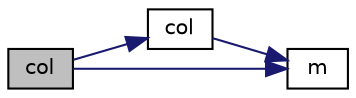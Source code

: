 digraph "col"
{
  bgcolor="transparent";
  edge [fontname="Helvetica",fontsize="10",labelfontname="Helvetica",labelfontsize="10"];
  node [fontname="Helvetica",fontsize="10",shape=record];
  rankdir="LR";
  Node1 [label="col",height=0.2,width=0.4,color="black", fillcolor="grey75", style="filled", fontcolor="black"];
  Node1 -> Node2 [color="midnightblue",fontsize="10",style="solid",fontname="Helvetica"];
  Node2 [label="col",height=0.2,width=0.4,color="black",URL="$a01469.html#a8e075efe7d13322066681458197f0aed"];
  Node2 -> Node3 [color="midnightblue",fontsize="10",style="solid",fontname="Helvetica"];
  Node3 [label="m",height=0.2,width=0.4,color="black",URL="$a01469.html#a28db6159f26f200807be19ad57dd0340",tooltip="Return the number of rows. "];
  Node1 -> Node3 [color="midnightblue",fontsize="10",style="solid",fontname="Helvetica"];
}
